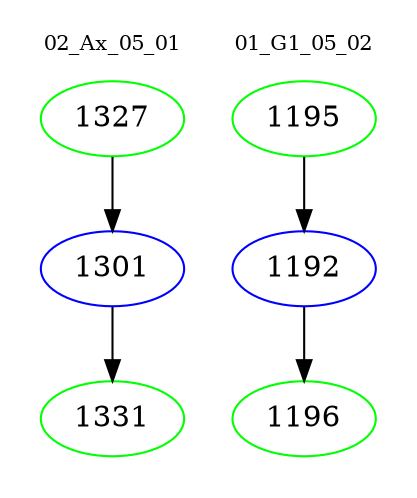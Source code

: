 digraph{
subgraph cluster_0 {
color = white
label = "02_Ax_05_01";
fontsize=10;
T0_1327 [label="1327", color="green"]
T0_1327 -> T0_1301 [color="black"]
T0_1301 [label="1301", color="blue"]
T0_1301 -> T0_1331 [color="black"]
T0_1331 [label="1331", color="green"]
}
subgraph cluster_1 {
color = white
label = "01_G1_05_02";
fontsize=10;
T1_1195 [label="1195", color="green"]
T1_1195 -> T1_1192 [color="black"]
T1_1192 [label="1192", color="blue"]
T1_1192 -> T1_1196 [color="black"]
T1_1196 [label="1196", color="green"]
}
}
